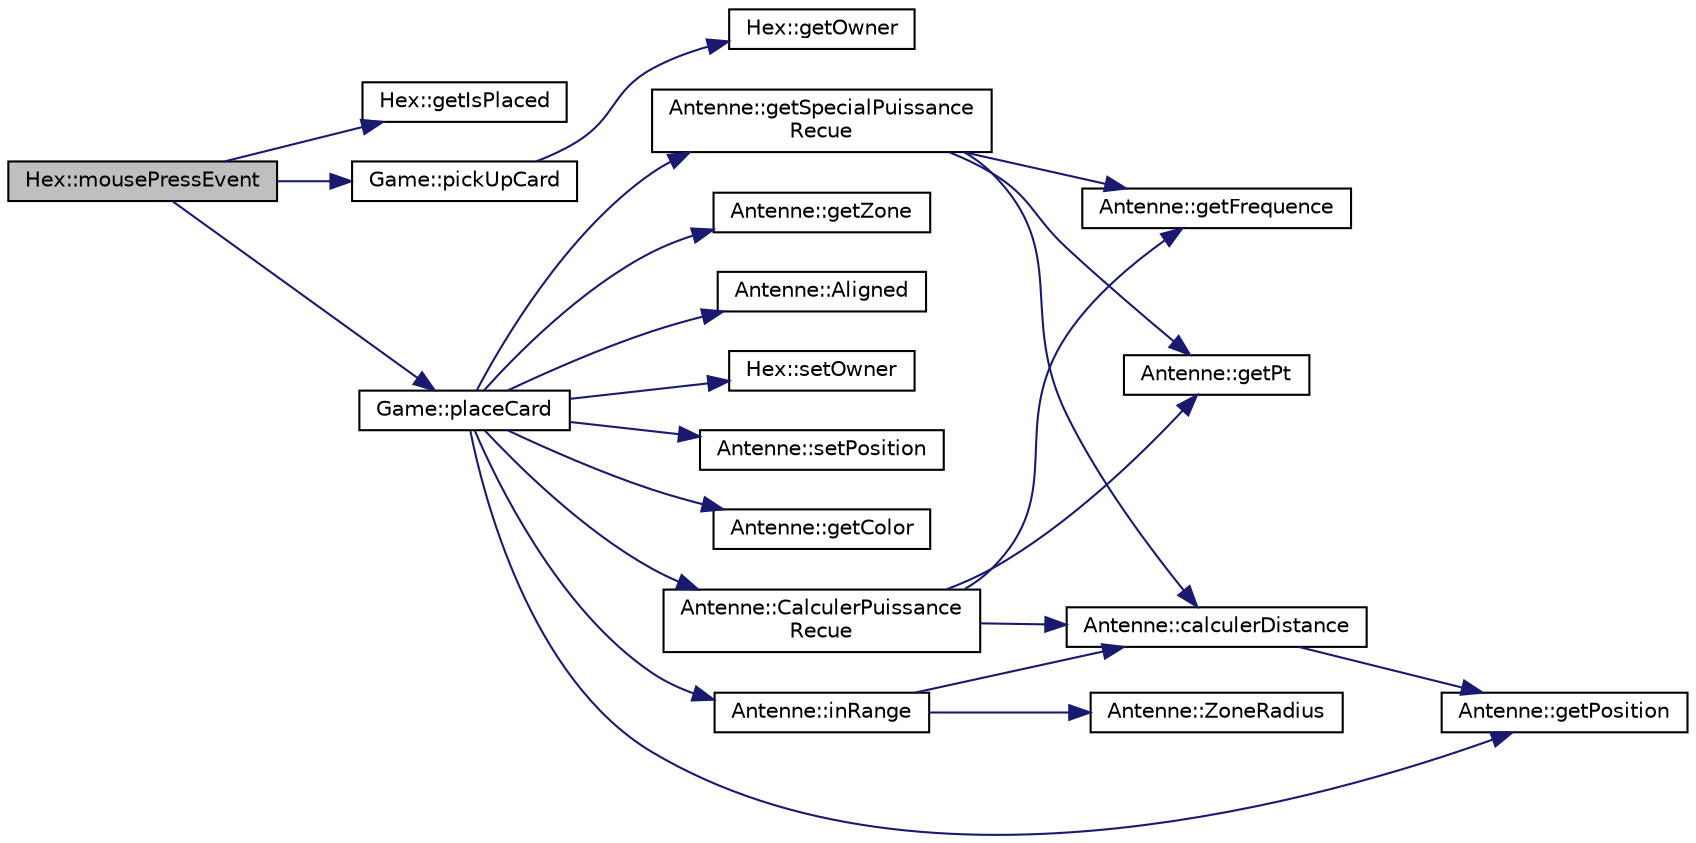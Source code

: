 digraph "Hex::mousePressEvent"
{
 // LATEX_PDF_SIZE
  edge [fontname="Helvetica",fontsize="10",labelfontname="Helvetica",labelfontsize="10"];
  node [fontname="Helvetica",fontsize="10",shape=record];
  rankdir="LR";
  Node11 [label="Hex::mousePressEvent",height=0.2,width=0.4,color="black", fillcolor="grey75", style="filled", fontcolor="black",tooltip=" "];
  Node11 -> Node12 [color="midnightblue",fontsize="10",style="solid",fontname="Helvetica"];
  Node12 [label="Hex::getIsPlaced",height=0.2,width=0.4,color="black", fillcolor="white", style="filled",URL="$class_hex.html#ab3088c379066efac7e39fd24cb7a5f3d",tooltip=" "];
  Node11 -> Node13 [color="midnightblue",fontsize="10",style="solid",fontname="Helvetica"];
  Node13 [label="Game::pickUpCard",height=0.2,width=0.4,color="black", fillcolor="white", style="filled",URL="$class_game.html#af01f609e7ecc9681f63a8849eb82ef18",tooltip="methode differencie antenne placee et antenne initiale (card) pour deplacer que les card"];
  Node13 -> Node14 [color="midnightblue",fontsize="10",style="solid",fontname="Helvetica"];
  Node14 [label="Hex::getOwner",height=0.2,width=0.4,color="black", fillcolor="white", style="filled",URL="$class_hex.html#a5e3c6d3cba025b51129ac90500d80a8f",tooltip=" "];
  Node11 -> Node15 [color="midnightblue",fontsize="10",style="solid",fontname="Helvetica"];
  Node15 [label="Game::placeCard",height=0.2,width=0.4,color="black", fillcolor="white", style="filled",URL="$class_game.html#a899968e870a05be0ca685138fbe12fda",tooltip="methode pour plusieurs action sur la scene"];
  Node15 -> Node16 [color="midnightblue",fontsize="10",style="solid",fontname="Helvetica"];
  Node16 [label="Hex::setOwner",height=0.2,width=0.4,color="black", fillcolor="white", style="filled",URL="$class_hex.html#ace642e24e5b74836e6c89ba4bbcf5b11",tooltip=" "];
  Node15 -> Node17 [color="midnightblue",fontsize="10",style="solid",fontname="Helvetica"];
  Node17 [label="Antenne::setPosition",height=0.2,width=0.4,color="black", fillcolor="white", style="filled",URL="$class_antenne.html#a346b78f5b8d91c030b3cb7d9faba856c",tooltip="modifier la position de l'antenne"];
  Node15 -> Node18 [color="midnightblue",fontsize="10",style="solid",fontname="Helvetica"];
  Node18 [label="Antenne::getColor",height=0.2,width=0.4,color="black", fillcolor="white", style="filled",URL="$class_antenne.html#ab145642aa53165675adae3c9e226490f",tooltip="retourne la couleur de l'antenne"];
  Node15 -> Node19 [color="midnightblue",fontsize="10",style="solid",fontname="Helvetica"];
  Node19 [label="Antenne::inRange",height=0.2,width=0.4,color="black", fillcolor="white", style="filled",URL="$class_antenne.html#ab42844a164c48cdb5456b0fb7670be74",tooltip="tester si une maille appartient a la zone de couverture d une antenne"];
  Node19 -> Node20 [color="midnightblue",fontsize="10",style="solid",fontname="Helvetica"];
  Node20 [label="Antenne::calculerDistance",height=0.2,width=0.4,color="black", fillcolor="white", style="filled",URL="$class_antenne.html#a8bd1a7c9666cea02b7ce151406afcd11",tooltip="calculer la distance entre une antenne et un point"];
  Node20 -> Node21 [color="midnightblue",fontsize="10",style="solid",fontname="Helvetica"];
  Node21 [label="Antenne::getPosition",height=0.2,width=0.4,color="black", fillcolor="white", style="filled",URL="$class_antenne.html#aee00940f29ab1a76d38cd59805a626d7",tooltip="position antenne"];
  Node19 -> Node22 [color="midnightblue",fontsize="10",style="solid",fontname="Helvetica"];
  Node22 [label="Antenne::ZoneRadius",height=0.2,width=0.4,color="black", fillcolor="white", style="filled",URL="$class_antenne.html#a86a4e146a48ecb15aae9ab134d1f1a00",tooltip="methode qui retourne le rayon de la zone de couverture de l antenne courante"];
  Node15 -> Node23 [color="midnightblue",fontsize="10",style="solid",fontname="Helvetica"];
  Node23 [label="Antenne::getZone",height=0.2,width=0.4,color="black", fillcolor="white", style="filled",URL="$class_antenne.html#ad4fb9ae2193ece70a39ee6f250d58d00",tooltip="retourne le rayon de la zone d une antenne"];
  Node15 -> Node24 [color="midnightblue",fontsize="10",style="solid",fontname="Helvetica"];
  Node24 [label="Antenne::CalculerPuissance\lRecue",height=0.2,width=0.4,color="black", fillcolor="white", style="filled",URL="$class_antenne.html#a3c035a910197df8e4b74bd81c99aa3d5",tooltip="calcule de la puissance recue suivant le model Free Space"];
  Node24 -> Node25 [color="midnightblue",fontsize="10",style="solid",fontname="Helvetica"];
  Node25 [label="Antenne::getPt",height=0.2,width=0.4,color="black", fillcolor="white", style="filled",URL="$class_antenne.html#a38e3f5a06286c85105f7f6a7e8e56d76",tooltip="retourne puissance antenne"];
  Node24 -> Node26 [color="midnightblue",fontsize="10",style="solid",fontname="Helvetica"];
  Node26 [label="Antenne::getFrequence",height=0.2,width=0.4,color="black", fillcolor="white", style="filled",URL="$class_antenne.html#a4c3ac8f6bab5a76e987f39a630cb8342",tooltip="retourne frequence antenne"];
  Node24 -> Node20 [color="midnightblue",fontsize="10",style="solid",fontname="Helvetica"];
  Node15 -> Node27 [color="midnightblue",fontsize="10",style="solid",fontname="Helvetica"];
  Node27 [label="Antenne::Aligned",height=0.2,width=0.4,color="black", fillcolor="white", style="filled",URL="$class_antenne.html#a1c895344d9a90bd6ad495ce1aa15604c",tooltip="teste si 3 points sont alignees"];
  Node15 -> Node21 [color="midnightblue",fontsize="10",style="solid",fontname="Helvetica"];
  Node15 -> Node28 [color="midnightblue",fontsize="10",style="solid",fontname="Helvetica"];
  Node28 [label="Antenne::getSpecialPuissance\lRecue",height=0.2,width=0.4,color="black", fillcolor="white", style="filled",URL="$class_antenne.html#ac222199ba9011db22cf64093a5f54acb",tooltip="Calculer la puissance recue suivant la formule d'Okumura Hata-Cost."];
  Node28 -> Node25 [color="midnightblue",fontsize="10",style="solid",fontname="Helvetica"];
  Node28 -> Node26 [color="midnightblue",fontsize="10",style="solid",fontname="Helvetica"];
  Node28 -> Node20 [color="midnightblue",fontsize="10",style="solid",fontname="Helvetica"];
}
